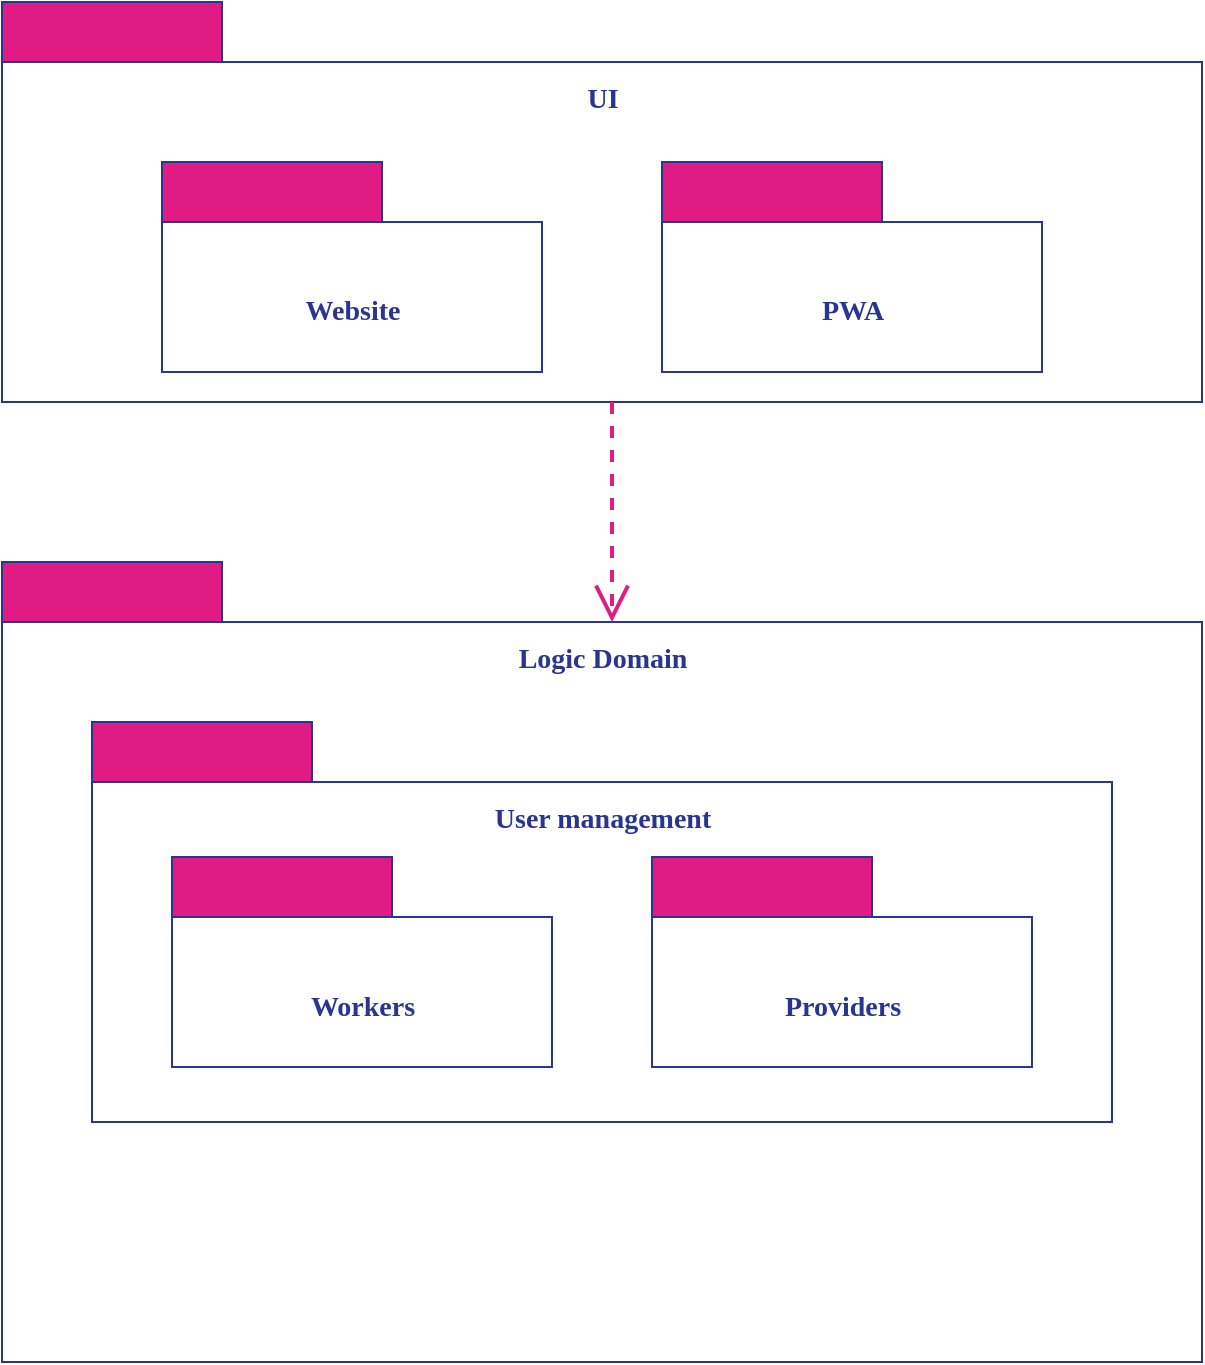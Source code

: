 <mxfile version="18.1.1" type="github">
  <diagram name="Page-1" id="5f0bae14-7c28-e335-631c-24af17079c00">
    <mxGraphModel dx="830" dy="918" grid="1" gridSize="10" guides="1" tooltips="1" connect="1" arrows="1" fold="1" page="1" pageScale="1" pageWidth="850" pageHeight="1100" background="none" math="0" shadow="0">
      <root>
        <mxCell id="0" />
        <mxCell id="1" parent="0" />
        <mxCell id="NSYahBQXKVozMKSmouF_-10" value="" style="shape=folder;fontStyle=1;tabWidth=110;tabHeight=30;tabPosition=left;html=1;boundedLbl=1;labelInHeader=1;container=0;collapsible=0;strokeColor=#283592;fillColor=#E01B84;fontColor=#FFFFFF;fontFamily=Verdana;" vertex="1" parent="1">
          <mxGeometry x="125" y="40" width="600" height="200" as="geometry" />
        </mxCell>
        <mxCell id="NSYahBQXKVozMKSmouF_-11" value="&lt;font face=&quot;Verdana&quot;&gt;UI&lt;/font&gt;" style="html=1;strokeColor=#283592;resizeWidth=1;resizeHeight=1;fillColor=default;part=1;connectable=0;allowArrows=0;deletable=0;fontColor=#283592;fontStyle=1;fontSize=14;verticalAlign=bottom;labelPosition=center;verticalLabelPosition=top;align=center;" vertex="1" parent="1">
          <mxGeometry x="125" y="70" width="600" height="170" as="geometry">
            <mxPoint y="30" as="offset" />
          </mxGeometry>
        </mxCell>
        <mxCell id="NSYahBQXKVozMKSmouF_-15" value="" style="shape=folder;fontStyle=1;tabWidth=110;tabHeight=30;tabPosition=left;html=1;boundedLbl=1;labelInHeader=1;container=0;collapsible=0;strokeColor=#283592;fillColor=#E01B84;fontColor=#FFFFFF;fontFamily=Verdana;" vertex="1" parent="1">
          <mxGeometry x="205" y="120" width="190" height="105" as="geometry" />
        </mxCell>
        <mxCell id="NSYahBQXKVozMKSmouF_-16" value="Website" style="html=1;strokeColor=#283592;resizeWidth=1;resizeHeight=1;fillColor=default;part=1;connectable=0;allowArrows=0;deletable=0;fontColor=#283592;verticalAlign=top;fontFamily=Verdana;fontSize=14;fontStyle=1;labelPosition=center;verticalLabelPosition=middle;align=center;" vertex="1" parent="1">
          <mxGeometry x="205" y="150" width="190" height="75" as="geometry">
            <mxPoint y="30" as="offset" />
          </mxGeometry>
        </mxCell>
        <mxCell id="NSYahBQXKVozMKSmouF_-17" value="" style="shape=folder;fontStyle=1;tabWidth=110;tabHeight=30;tabPosition=left;html=1;boundedLbl=1;labelInHeader=1;container=0;collapsible=0;strokeColor=#283592;fillColor=#E01B84;fontColor=#FFFFFF;fontFamily=Verdana;" vertex="1" parent="1">
          <mxGeometry x="455" y="120" width="190" height="105" as="geometry" />
        </mxCell>
        <mxCell id="NSYahBQXKVozMKSmouF_-19" value="PWA" style="html=1;strokeColor=#283592;resizeWidth=1;resizeHeight=1;fillColor=default;part=1;connectable=0;allowArrows=0;deletable=0;fontColor=#283592;verticalAlign=top;fontFamily=Verdana;fontSize=14;fontStyle=1" vertex="1" parent="1">
          <mxGeometry x="455" y="150" width="190" height="75" as="geometry">
            <mxPoint y="30" as="offset" />
          </mxGeometry>
        </mxCell>
        <mxCell id="NSYahBQXKVozMKSmouF_-20" value="" style="shape=folder;fontStyle=1;tabWidth=110;tabHeight=30;tabPosition=left;html=1;boundedLbl=1;labelInHeader=1;container=0;collapsible=0;strokeColor=#283592;fillColor=#E01B84;fontColor=#FFFFFF;fontFamily=Verdana;" vertex="1" parent="1">
          <mxGeometry x="125" y="320" width="600" height="400" as="geometry" />
        </mxCell>
        <mxCell id="NSYahBQXKVozMKSmouF_-21" value="&lt;font face=&quot;Verdana&quot;&gt;Logic Domain&lt;/font&gt;" style="html=1;strokeColor=#283592;resizeWidth=1;resizeHeight=1;fillColor=default;part=1;connectable=0;allowArrows=0;deletable=0;fontColor=#283592;fontStyle=1;fontSize=14;verticalAlign=bottom;labelPosition=center;verticalLabelPosition=top;align=center;" vertex="1" parent="1">
          <mxGeometry x="125" y="350" width="600" height="370" as="geometry">
            <mxPoint y="30" as="offset" />
          </mxGeometry>
        </mxCell>
        <mxCell id="NSYahBQXKVozMKSmouF_-22" value="" style="shape=folder;fontStyle=1;tabWidth=110;tabHeight=30;tabPosition=left;html=1;boundedLbl=1;labelInHeader=1;container=0;collapsible=0;strokeColor=#283592;fillColor=#E01B84;fontColor=#FFFFFF;fontFamily=Verdana;" vertex="1" parent="1">
          <mxGeometry x="170" y="400" width="510" height="200" as="geometry" />
        </mxCell>
        <mxCell id="NSYahBQXKVozMKSmouF_-23" value="User management" style="html=1;strokeColor=#283592;resizeWidth=1;resizeHeight=1;fillColor=default;part=1;connectable=0;allowArrows=0;deletable=0;fontColor=#283592;verticalAlign=bottom;fontFamily=Verdana;fontSize=14;fontStyle=1;labelPosition=center;verticalLabelPosition=top;align=center;" vertex="1" parent="1">
          <mxGeometry x="170" y="430" width="510" height="170" as="geometry">
            <mxPoint y="30" as="offset" />
          </mxGeometry>
        </mxCell>
        <mxCell id="NSYahBQXKVozMKSmouF_-24" value="" style="shape=folder;fontStyle=1;tabWidth=110;tabHeight=30;tabPosition=left;html=1;boundedLbl=1;labelInHeader=1;container=0;collapsible=0;strokeColor=#283592;fillColor=#E01B84;fontColor=#FFFFFF;fontFamily=Verdana;" vertex="1" parent="1">
          <mxGeometry x="210" y="467.5" width="190" height="105" as="geometry" />
        </mxCell>
        <mxCell id="NSYahBQXKVozMKSmouF_-25" value="Workers" style="html=1;strokeColor=#283592;resizeWidth=1;resizeHeight=1;fillColor=default;part=1;connectable=0;allowArrows=0;deletable=0;fontColor=#283592;verticalAlign=top;fontFamily=Verdana;fontSize=14;fontStyle=1" vertex="1" parent="1">
          <mxGeometry x="210" y="497.5" width="190" height="75" as="geometry">
            <mxPoint y="30" as="offset" />
          </mxGeometry>
        </mxCell>
        <mxCell id="NSYahBQXKVozMKSmouF_-26" value="" style="endArrow=open;html=1;rounded=0;fontFamily=Verdana;fontSize=14;fontColor=#283592;dashed=1;endFill=0;strokeWidth=2;endSize=14;jumpSize=11;strokeColor=#E01B84;" edge="1" parent="1">
          <mxGeometry width="50" height="50" relative="1" as="geometry">
            <mxPoint x="430" y="240" as="sourcePoint" />
            <mxPoint x="430" y="350" as="targetPoint" />
          </mxGeometry>
        </mxCell>
        <mxCell id="NSYahBQXKVozMKSmouF_-27" value="" style="shape=folder;fontStyle=1;tabWidth=110;tabHeight=30;tabPosition=left;html=1;boundedLbl=1;labelInHeader=1;container=0;collapsible=0;strokeColor=#283592;fillColor=#E01B84;fontColor=#FFFFFF;fontFamily=Verdana;" vertex="1" parent="1">
          <mxGeometry x="450" y="467.5" width="190" height="105" as="geometry" />
        </mxCell>
        <mxCell id="NSYahBQXKVozMKSmouF_-28" value="Providers" style="html=1;strokeColor=#283592;resizeWidth=1;resizeHeight=1;fillColor=default;part=1;connectable=0;allowArrows=0;deletable=0;fontColor=#283592;verticalAlign=top;fontFamily=Verdana;fontSize=14;fontStyle=1" vertex="1" parent="1">
          <mxGeometry x="450" y="497.5" width="190" height="75" as="geometry">
            <mxPoint y="30" as="offset" />
          </mxGeometry>
        </mxCell>
      </root>
    </mxGraphModel>
  </diagram>
</mxfile>
